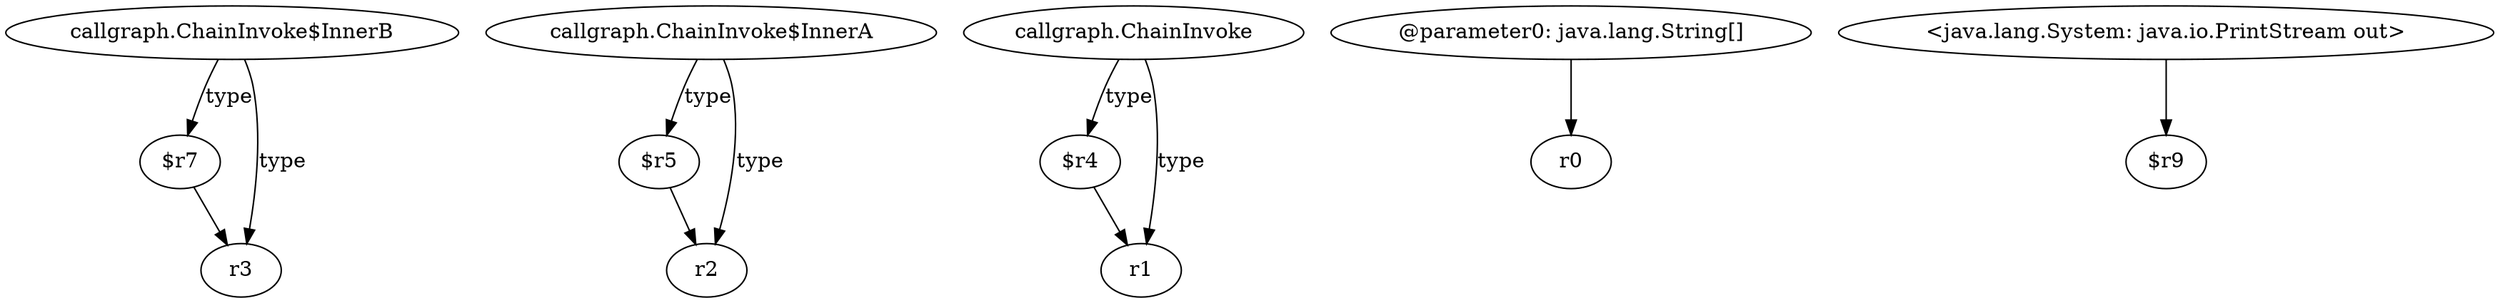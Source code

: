 digraph g {
0[label="callgraph.ChainInvoke$InnerB"]
1[label="$r7"]
0->1[label="type"]
2[label="r3"]
1->2[label=""]
3[label="$r5"]
4[label="r2"]
3->4[label=""]
5[label="$r4"]
6[label="r1"]
5->6[label=""]
7[label="callgraph.ChainInvoke$InnerA"]
7->3[label="type"]
8[label="callgraph.ChainInvoke"]
8->6[label="type"]
7->4[label="type"]
9[label="@parameter0: java.lang.String[]"]
10[label="r0"]
9->10[label=""]
11[label="<java.lang.System: java.io.PrintStream out>"]
12[label="$r9"]
11->12[label=""]
8->5[label="type"]
0->2[label="type"]
}
